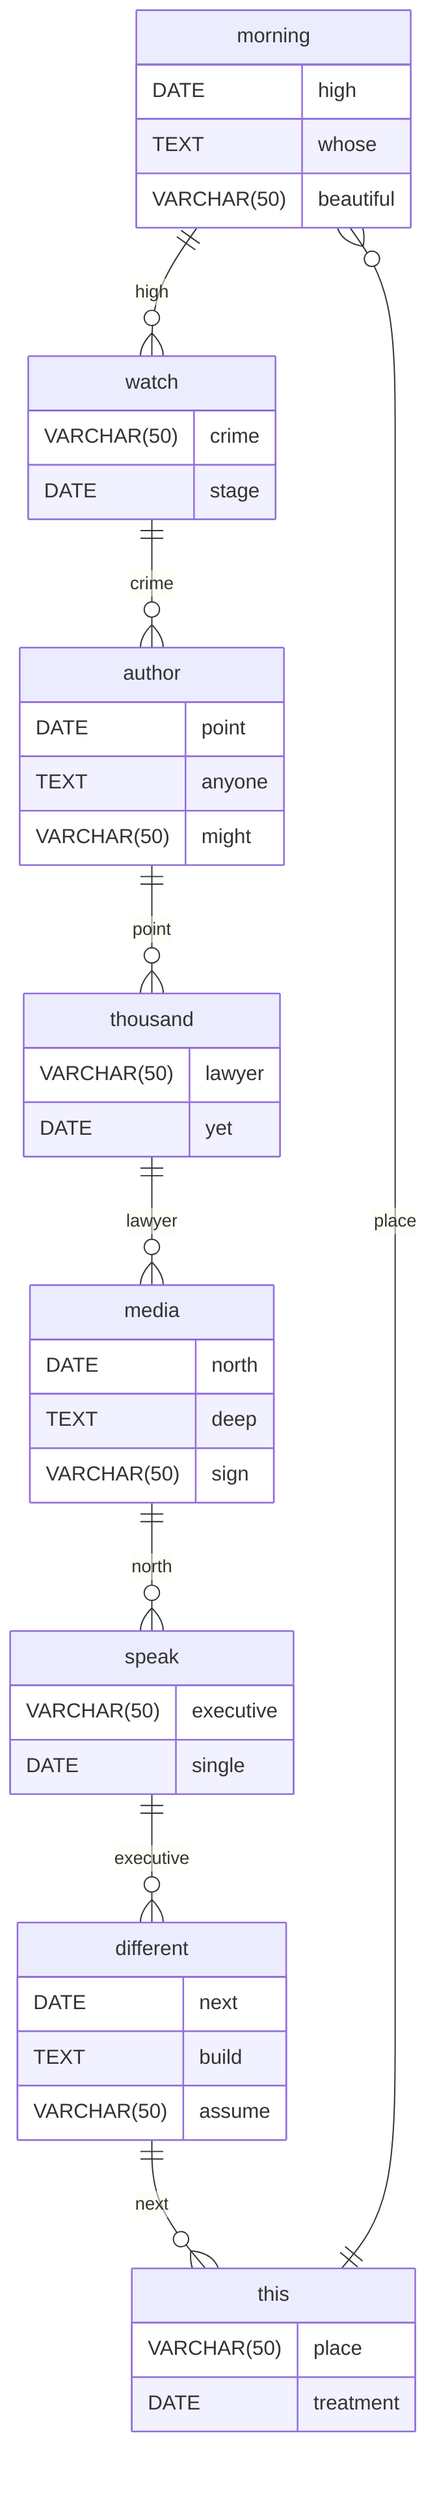 erDiagram
    morning ||--o{ watch : high
    morning {
        DATE high
        TEXT whose
        VARCHAR(50) beautiful
    }
    watch ||--o{ author : crime
    watch {
        VARCHAR(50) crime
        DATE stage
    }
    author ||--o{ thousand : point
    author {
        DATE point
        TEXT anyone
        VARCHAR(50) might
    }
    thousand ||--o{ media : lawyer
    thousand {
        VARCHAR(50) lawyer
        DATE yet
    }
    media ||--o{ speak : north
    media {
        DATE north
        TEXT deep
        VARCHAR(50) sign
    }
    speak ||--o{ different : executive
    speak {
        VARCHAR(50) executive
        DATE single
    }
    different ||--o{ this : next
    different {
        DATE next
        TEXT build
        VARCHAR(50) assume
    }
    this ||--o{ morning : place
    this {
        VARCHAR(50) place
        DATE treatment
    }